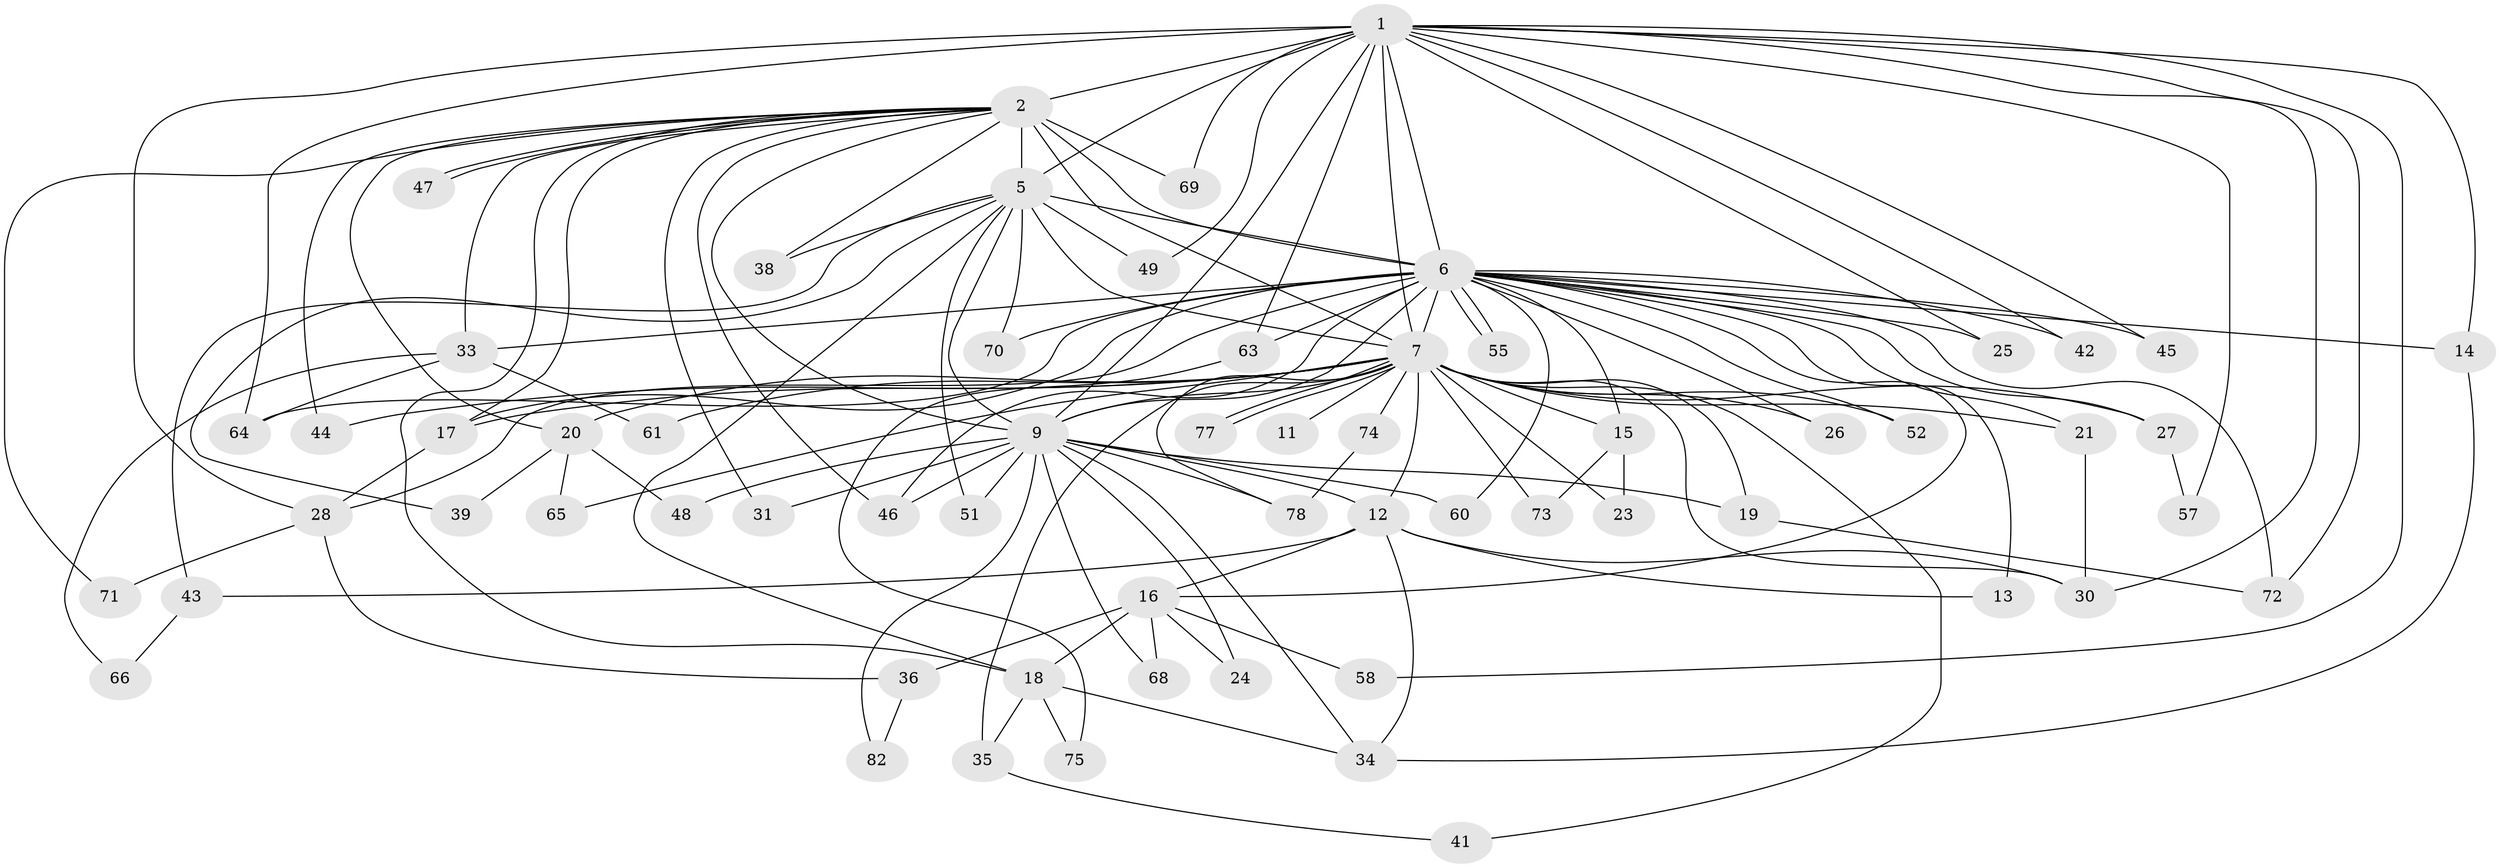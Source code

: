 // Generated by graph-tools (version 1.1) at 2025/51/02/27/25 19:51:52]
// undirected, 62 vertices, 136 edges
graph export_dot {
graph [start="1"]
  node [color=gray90,style=filled];
  1 [super="+4"];
  2 [super="+3"];
  5 [super="+22"];
  6 [super="+8"];
  7 [super="+10"];
  9 [super="+37"];
  11;
  12 [super="+81"];
  13;
  14 [super="+80"];
  15 [super="+59"];
  16;
  17 [super="+53"];
  18 [super="+54"];
  19 [super="+62"];
  20 [super="+32"];
  21;
  23;
  24;
  25;
  26;
  27;
  28 [super="+29"];
  30 [super="+67"];
  31;
  33;
  34 [super="+50"];
  35 [super="+40"];
  36;
  38;
  39;
  41;
  42;
  43;
  44;
  45;
  46 [super="+56"];
  47;
  48;
  49;
  51;
  52;
  55;
  57;
  58;
  60;
  61;
  63;
  64 [super="+76"];
  65;
  66;
  68;
  69;
  70;
  71;
  72 [super="+83"];
  73;
  74;
  75;
  77;
  78 [super="+79"];
  82;
  1 -- 2 [weight=4];
  1 -- 5 [weight=2];
  1 -- 6 [weight=4];
  1 -- 7 [weight=4];
  1 -- 9 [weight=2];
  1 -- 14;
  1 -- 25;
  1 -- 30;
  1 -- 57;
  1 -- 58;
  1 -- 63;
  1 -- 69;
  1 -- 72;
  1 -- 42;
  1 -- 45;
  1 -- 49;
  1 -- 64;
  1 -- 28;
  2 -- 5 [weight=2];
  2 -- 6 [weight=4];
  2 -- 7 [weight=4];
  2 -- 9 [weight=2];
  2 -- 31;
  2 -- 47;
  2 -- 47;
  2 -- 69;
  2 -- 71;
  2 -- 33;
  2 -- 38;
  2 -- 44;
  2 -- 46;
  2 -- 17;
  2 -- 20;
  2 -- 18;
  5 -- 6 [weight=2];
  5 -- 7 [weight=3];
  5 -- 9;
  5 -- 18;
  5 -- 38;
  5 -- 39;
  5 -- 43;
  5 -- 49;
  5 -- 51;
  5 -- 70;
  6 -- 7 [weight=4];
  6 -- 9 [weight=3];
  6 -- 14;
  6 -- 16;
  6 -- 21;
  6 -- 25;
  6 -- 26;
  6 -- 27;
  6 -- 28;
  6 -- 42;
  6 -- 52;
  6 -- 55;
  6 -- 55;
  6 -- 60;
  6 -- 63;
  6 -- 64;
  6 -- 70;
  6 -- 72;
  6 -- 33;
  6 -- 13;
  6 -- 45;
  6 -- 15;
  6 -- 17;
  6 -- 46;
  7 -- 9 [weight=2];
  7 -- 12;
  7 -- 15 [weight=2];
  7 -- 19 [weight=2];
  7 -- 21;
  7 -- 35 [weight=2];
  7 -- 52;
  7 -- 61;
  7 -- 65;
  7 -- 73;
  7 -- 74 [weight=2];
  7 -- 77;
  7 -- 77;
  7 -- 78;
  7 -- 11;
  7 -- 17;
  7 -- 20 [weight=2];
  7 -- 23;
  7 -- 26;
  7 -- 27;
  7 -- 41;
  7 -- 44;
  7 -- 30;
  9 -- 12;
  9 -- 24;
  9 -- 31;
  9 -- 34;
  9 -- 46;
  9 -- 48;
  9 -- 51;
  9 -- 60;
  9 -- 68;
  9 -- 78;
  9 -- 82;
  9 -- 19;
  12 -- 13;
  12 -- 16;
  12 -- 34;
  12 -- 43;
  12 -- 30;
  14 -- 34;
  15 -- 23;
  15 -- 73;
  16 -- 18;
  16 -- 24;
  16 -- 36;
  16 -- 58;
  16 -- 68;
  17 -- 28;
  18 -- 35;
  18 -- 34;
  18 -- 75;
  19 -- 72;
  20 -- 39;
  20 -- 48;
  20 -- 65;
  21 -- 30;
  27 -- 57;
  28 -- 36;
  28 -- 71;
  33 -- 61;
  33 -- 64;
  33 -- 66;
  35 -- 41;
  36 -- 82;
  43 -- 66;
  63 -- 75;
  74 -- 78;
}
